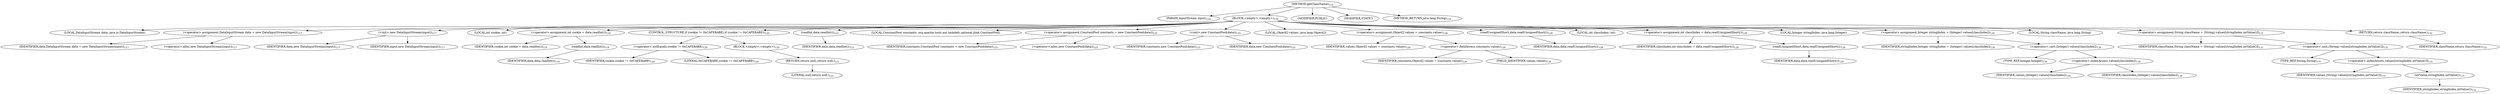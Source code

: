 digraph "getClassName" {  
"311" [label = <(METHOD,getClassName)<SUB>116</SUB>> ]
"312" [label = <(PARAM,InputStream input)<SUB>116</SUB>> ]
"313" [label = <(BLOCK,&lt;empty&gt;,&lt;empty&gt;)<SUB>116</SUB>> ]
"19" [label = <(LOCAL,DataInputStream data: java.io.DataInputStream)> ]
"314" [label = <(&lt;operator&gt;.assignment,DataInputStream data = new DataInputStream(input))<SUB>117</SUB>> ]
"315" [label = <(IDENTIFIER,data,DataInputStream data = new DataInputStream(input))<SUB>117</SUB>> ]
"316" [label = <(&lt;operator&gt;.alloc,new DataInputStream(input))<SUB>117</SUB>> ]
"317" [label = <(&lt;init&gt;,new DataInputStream(input))<SUB>117</SUB>> ]
"18" [label = <(IDENTIFIER,data,new DataInputStream(input))<SUB>117</SUB>> ]
"318" [label = <(IDENTIFIER,input,new DataInputStream(input))<SUB>117</SUB>> ]
"319" [label = <(LOCAL,int cookie: int)> ]
"320" [label = <(&lt;operator&gt;.assignment,int cookie = data.readInt())<SUB>119</SUB>> ]
"321" [label = <(IDENTIFIER,cookie,int cookie = data.readInt())<SUB>119</SUB>> ]
"322" [label = <(readInt,data.readInt())<SUB>119</SUB>> ]
"323" [label = <(IDENTIFIER,data,data.readInt())<SUB>119</SUB>> ]
"324" [label = <(CONTROL_STRUCTURE,if (cookie != 0xCAFEBABE),if (cookie != 0xCAFEBABE))<SUB>120</SUB>> ]
"325" [label = <(&lt;operator&gt;.notEquals,cookie != 0xCAFEBABE)<SUB>120</SUB>> ]
"326" [label = <(IDENTIFIER,cookie,cookie != 0xCAFEBABE)<SUB>120</SUB>> ]
"327" [label = <(LITERAL,0xCAFEBABE,cookie != 0xCAFEBABE)<SUB>120</SUB>> ]
"328" [label = <(BLOCK,&lt;empty&gt;,&lt;empty&gt;)<SUB>120</SUB>> ]
"329" [label = <(RETURN,return null;,return null;)<SUB>121</SUB>> ]
"330" [label = <(LITERAL,null,return null;)<SUB>121</SUB>> ]
"331" [label = <(readInt,data.readInt())<SUB>123</SUB>> ]
"332" [label = <(IDENTIFIER,data,data.readInt())<SUB>123</SUB>> ]
"21" [label = <(LOCAL,ConstantPool constants: org.apache.tools.ant.taskdefs.optional.jlink.ConstantPool)> ]
"333" [label = <(&lt;operator&gt;.assignment,ConstantPool constants = new ConstantPool(data))<SUB>125</SUB>> ]
"334" [label = <(IDENTIFIER,constants,ConstantPool constants = new ConstantPool(data))<SUB>125</SUB>> ]
"335" [label = <(&lt;operator&gt;.alloc,new ConstantPool(data))<SUB>125</SUB>> ]
"336" [label = <(&lt;init&gt;,new ConstantPool(data))<SUB>125</SUB>> ]
"20" [label = <(IDENTIFIER,constants,new ConstantPool(data))<SUB>125</SUB>> ]
"337" [label = <(IDENTIFIER,data,new ConstantPool(data))<SUB>125</SUB>> ]
"338" [label = <(LOCAL,Object[] values: java.lang.Object[])> ]
"339" [label = <(&lt;operator&gt;.assignment,Object[] values = constants.values)<SUB>126</SUB>> ]
"340" [label = <(IDENTIFIER,values,Object[] values = constants.values)<SUB>126</SUB>> ]
"341" [label = <(&lt;operator&gt;.fieldAccess,constants.values)<SUB>126</SUB>> ]
"342" [label = <(IDENTIFIER,constants,Object[] values = constants.values)<SUB>126</SUB>> ]
"343" [label = <(FIELD_IDENTIFIER,values,values)<SUB>126</SUB>> ]
"344" [label = <(readUnsignedShort,data.readUnsignedShort())<SUB>128</SUB>> ]
"345" [label = <(IDENTIFIER,data,data.readUnsignedShort())<SUB>128</SUB>> ]
"346" [label = <(LOCAL,int classIndex: int)> ]
"347" [label = <(&lt;operator&gt;.assignment,int classIndex = data.readUnsignedShort())<SUB>129</SUB>> ]
"348" [label = <(IDENTIFIER,classIndex,int classIndex = data.readUnsignedShort())<SUB>129</SUB>> ]
"349" [label = <(readUnsignedShort,data.readUnsignedShort())<SUB>129</SUB>> ]
"350" [label = <(IDENTIFIER,data,data.readUnsignedShort())<SUB>129</SUB>> ]
"351" [label = <(LOCAL,Integer stringIndex: java.lang.Integer)> ]
"352" [label = <(&lt;operator&gt;.assignment,Integer stringIndex = (Integer) values[classIndex])<SUB>130</SUB>> ]
"353" [label = <(IDENTIFIER,stringIndex,Integer stringIndex = (Integer) values[classIndex])<SUB>130</SUB>> ]
"354" [label = <(&lt;operator&gt;.cast,(Integer) values[classIndex])<SUB>130</SUB>> ]
"355" [label = <(TYPE_REF,Integer,Integer)<SUB>130</SUB>> ]
"356" [label = <(&lt;operator&gt;.indexAccess,values[classIndex])<SUB>130</SUB>> ]
"357" [label = <(IDENTIFIER,values,(Integer) values[classIndex])<SUB>130</SUB>> ]
"358" [label = <(IDENTIFIER,classIndex,(Integer) values[classIndex])<SUB>130</SUB>> ]
"359" [label = <(LOCAL,String className: java.lang.String)> ]
"360" [label = <(&lt;operator&gt;.assignment,String className = (String) values[stringIndex.intValue()])<SUB>131</SUB>> ]
"361" [label = <(IDENTIFIER,className,String className = (String) values[stringIndex.intValue()])<SUB>131</SUB>> ]
"362" [label = <(&lt;operator&gt;.cast,(String) values[stringIndex.intValue()])<SUB>131</SUB>> ]
"363" [label = <(TYPE_REF,String,String)<SUB>131</SUB>> ]
"364" [label = <(&lt;operator&gt;.indexAccess,values[stringIndex.intValue()])<SUB>131</SUB>> ]
"365" [label = <(IDENTIFIER,values,(String) values[stringIndex.intValue()])<SUB>131</SUB>> ]
"366" [label = <(intValue,stringIndex.intValue())<SUB>131</SUB>> ]
"367" [label = <(IDENTIFIER,stringIndex,stringIndex.intValue())<SUB>131</SUB>> ]
"368" [label = <(RETURN,return className;,return className;)<SUB>132</SUB>> ]
"369" [label = <(IDENTIFIER,className,return className;)<SUB>132</SUB>> ]
"370" [label = <(MODIFIER,PUBLIC)> ]
"371" [label = <(MODIFIER,STATIC)> ]
"372" [label = <(METHOD_RETURN,java.lang.String)<SUB>116</SUB>> ]
  "311" -> "312" 
  "311" -> "313" 
  "311" -> "370" 
  "311" -> "371" 
  "311" -> "372" 
  "313" -> "19" 
  "313" -> "314" 
  "313" -> "317" 
  "313" -> "319" 
  "313" -> "320" 
  "313" -> "324" 
  "313" -> "331" 
  "313" -> "21" 
  "313" -> "333" 
  "313" -> "336" 
  "313" -> "338" 
  "313" -> "339" 
  "313" -> "344" 
  "313" -> "346" 
  "313" -> "347" 
  "313" -> "351" 
  "313" -> "352" 
  "313" -> "359" 
  "313" -> "360" 
  "313" -> "368" 
  "314" -> "315" 
  "314" -> "316" 
  "317" -> "18" 
  "317" -> "318" 
  "320" -> "321" 
  "320" -> "322" 
  "322" -> "323" 
  "324" -> "325" 
  "324" -> "328" 
  "325" -> "326" 
  "325" -> "327" 
  "328" -> "329" 
  "329" -> "330" 
  "331" -> "332" 
  "333" -> "334" 
  "333" -> "335" 
  "336" -> "20" 
  "336" -> "337" 
  "339" -> "340" 
  "339" -> "341" 
  "341" -> "342" 
  "341" -> "343" 
  "344" -> "345" 
  "347" -> "348" 
  "347" -> "349" 
  "349" -> "350" 
  "352" -> "353" 
  "352" -> "354" 
  "354" -> "355" 
  "354" -> "356" 
  "356" -> "357" 
  "356" -> "358" 
  "360" -> "361" 
  "360" -> "362" 
  "362" -> "363" 
  "362" -> "364" 
  "364" -> "365" 
  "364" -> "366" 
  "366" -> "367" 
  "368" -> "369" 
}
